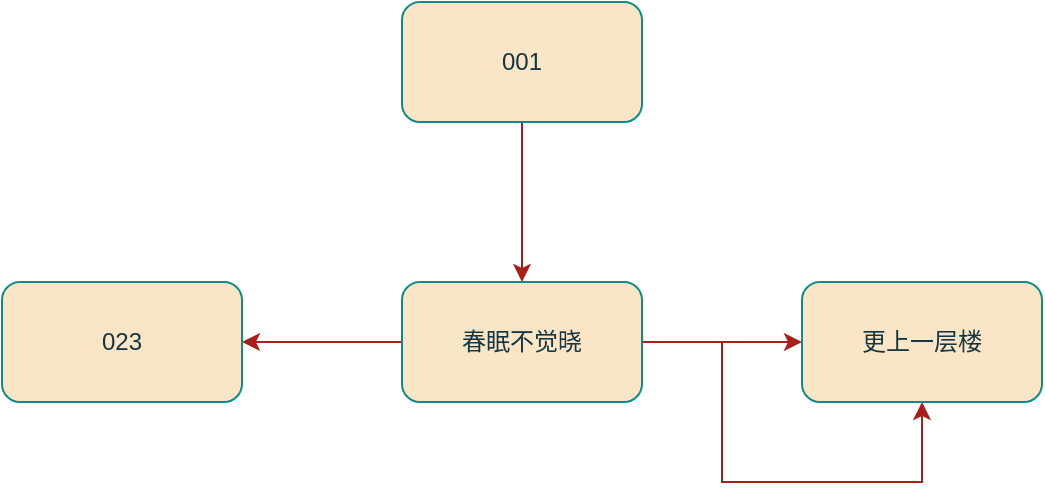 <mxfile version="24.4.13" type="github">
  <diagram name="第 1 页" id="i2m2EgRiGFVnnRLQoJhk">
    <mxGraphModel dx="1105" dy="604" grid="1" gridSize="10" guides="1" tooltips="1" connect="1" arrows="1" fold="1" page="1" pageScale="1" pageWidth="827" pageHeight="1169" math="0" shadow="0">
      <root>
        <mxCell id="0" />
        <mxCell id="1" parent="0" />
        <mxCell id="FpSLu2eR1nYKSpWH6aus-3" value="" style="edgeStyle=orthogonalEdgeStyle;rounded=0;orthogonalLoop=1;jettySize=auto;html=1;labelBackgroundColor=none;strokeColor=#A8201A;fontColor=default;" edge="1" parent="1" source="FpSLu2eR1nYKSpWH6aus-1" target="FpSLu2eR1nYKSpWH6aus-2">
          <mxGeometry relative="1" as="geometry" />
        </mxCell>
        <mxCell id="FpSLu2eR1nYKSpWH6aus-1" value="001" style="rounded=1;whiteSpace=wrap;html=1;labelBackgroundColor=none;fillColor=#FAE5C7;strokeColor=#0F8B8D;fontColor=#143642;" vertex="1" parent="1">
          <mxGeometry x="340" y="90" width="120" height="60" as="geometry" />
        </mxCell>
        <mxCell id="FpSLu2eR1nYKSpWH6aus-5" value="" style="edgeStyle=orthogonalEdgeStyle;rounded=0;orthogonalLoop=1;jettySize=auto;html=1;labelBackgroundColor=none;strokeColor=#A8201A;fontColor=default;" edge="1" parent="1" source="FpSLu2eR1nYKSpWH6aus-2" target="FpSLu2eR1nYKSpWH6aus-4">
          <mxGeometry relative="1" as="geometry" />
        </mxCell>
        <mxCell id="FpSLu2eR1nYKSpWH6aus-7" value="" style="edgeStyle=orthogonalEdgeStyle;rounded=0;orthogonalLoop=1;jettySize=auto;html=1;labelBackgroundColor=none;strokeColor=#A8201A;fontColor=default;" edge="1" parent="1" source="FpSLu2eR1nYKSpWH6aus-2" target="FpSLu2eR1nYKSpWH6aus-6">
          <mxGeometry relative="1" as="geometry" />
        </mxCell>
        <mxCell id="FpSLu2eR1nYKSpWH6aus-8" style="edgeStyle=orthogonalEdgeStyle;rounded=0;orthogonalLoop=1;jettySize=auto;html=1;entryX=0.5;entryY=1;entryDx=0;entryDy=0;strokeColor=#A8201A;fontColor=#143642;fillColor=#FAE5C7;" edge="1" parent="1" source="FpSLu2eR1nYKSpWH6aus-2" target="FpSLu2eR1nYKSpWH6aus-6">
          <mxGeometry relative="1" as="geometry">
            <Array as="points">
              <mxPoint x="500" y="260" />
              <mxPoint x="500" y="330" />
              <mxPoint x="600" y="330" />
            </Array>
          </mxGeometry>
        </mxCell>
        <mxCell id="FpSLu2eR1nYKSpWH6aus-2" value="春眠不觉晓" style="whiteSpace=wrap;html=1;rounded=1;labelBackgroundColor=none;fillColor=#FAE5C7;strokeColor=#0F8B8D;fontColor=#143642;" vertex="1" parent="1">
          <mxGeometry x="340" y="230" width="120" height="60" as="geometry" />
        </mxCell>
        <mxCell id="FpSLu2eR1nYKSpWH6aus-4" value="023" style="whiteSpace=wrap;html=1;rounded=1;labelBackgroundColor=none;fillColor=#FAE5C7;strokeColor=#0F8B8D;fontColor=#143642;" vertex="1" parent="1">
          <mxGeometry x="140" y="230" width="120" height="60" as="geometry" />
        </mxCell>
        <mxCell id="FpSLu2eR1nYKSpWH6aus-6" value="更上一层楼" style="whiteSpace=wrap;html=1;rounded=1;labelBackgroundColor=none;fillColor=#FAE5C7;strokeColor=#0F8B8D;fontColor=#143642;" vertex="1" parent="1">
          <mxGeometry x="540" y="230" width="120" height="60" as="geometry" />
        </mxCell>
      </root>
    </mxGraphModel>
  </diagram>
</mxfile>
